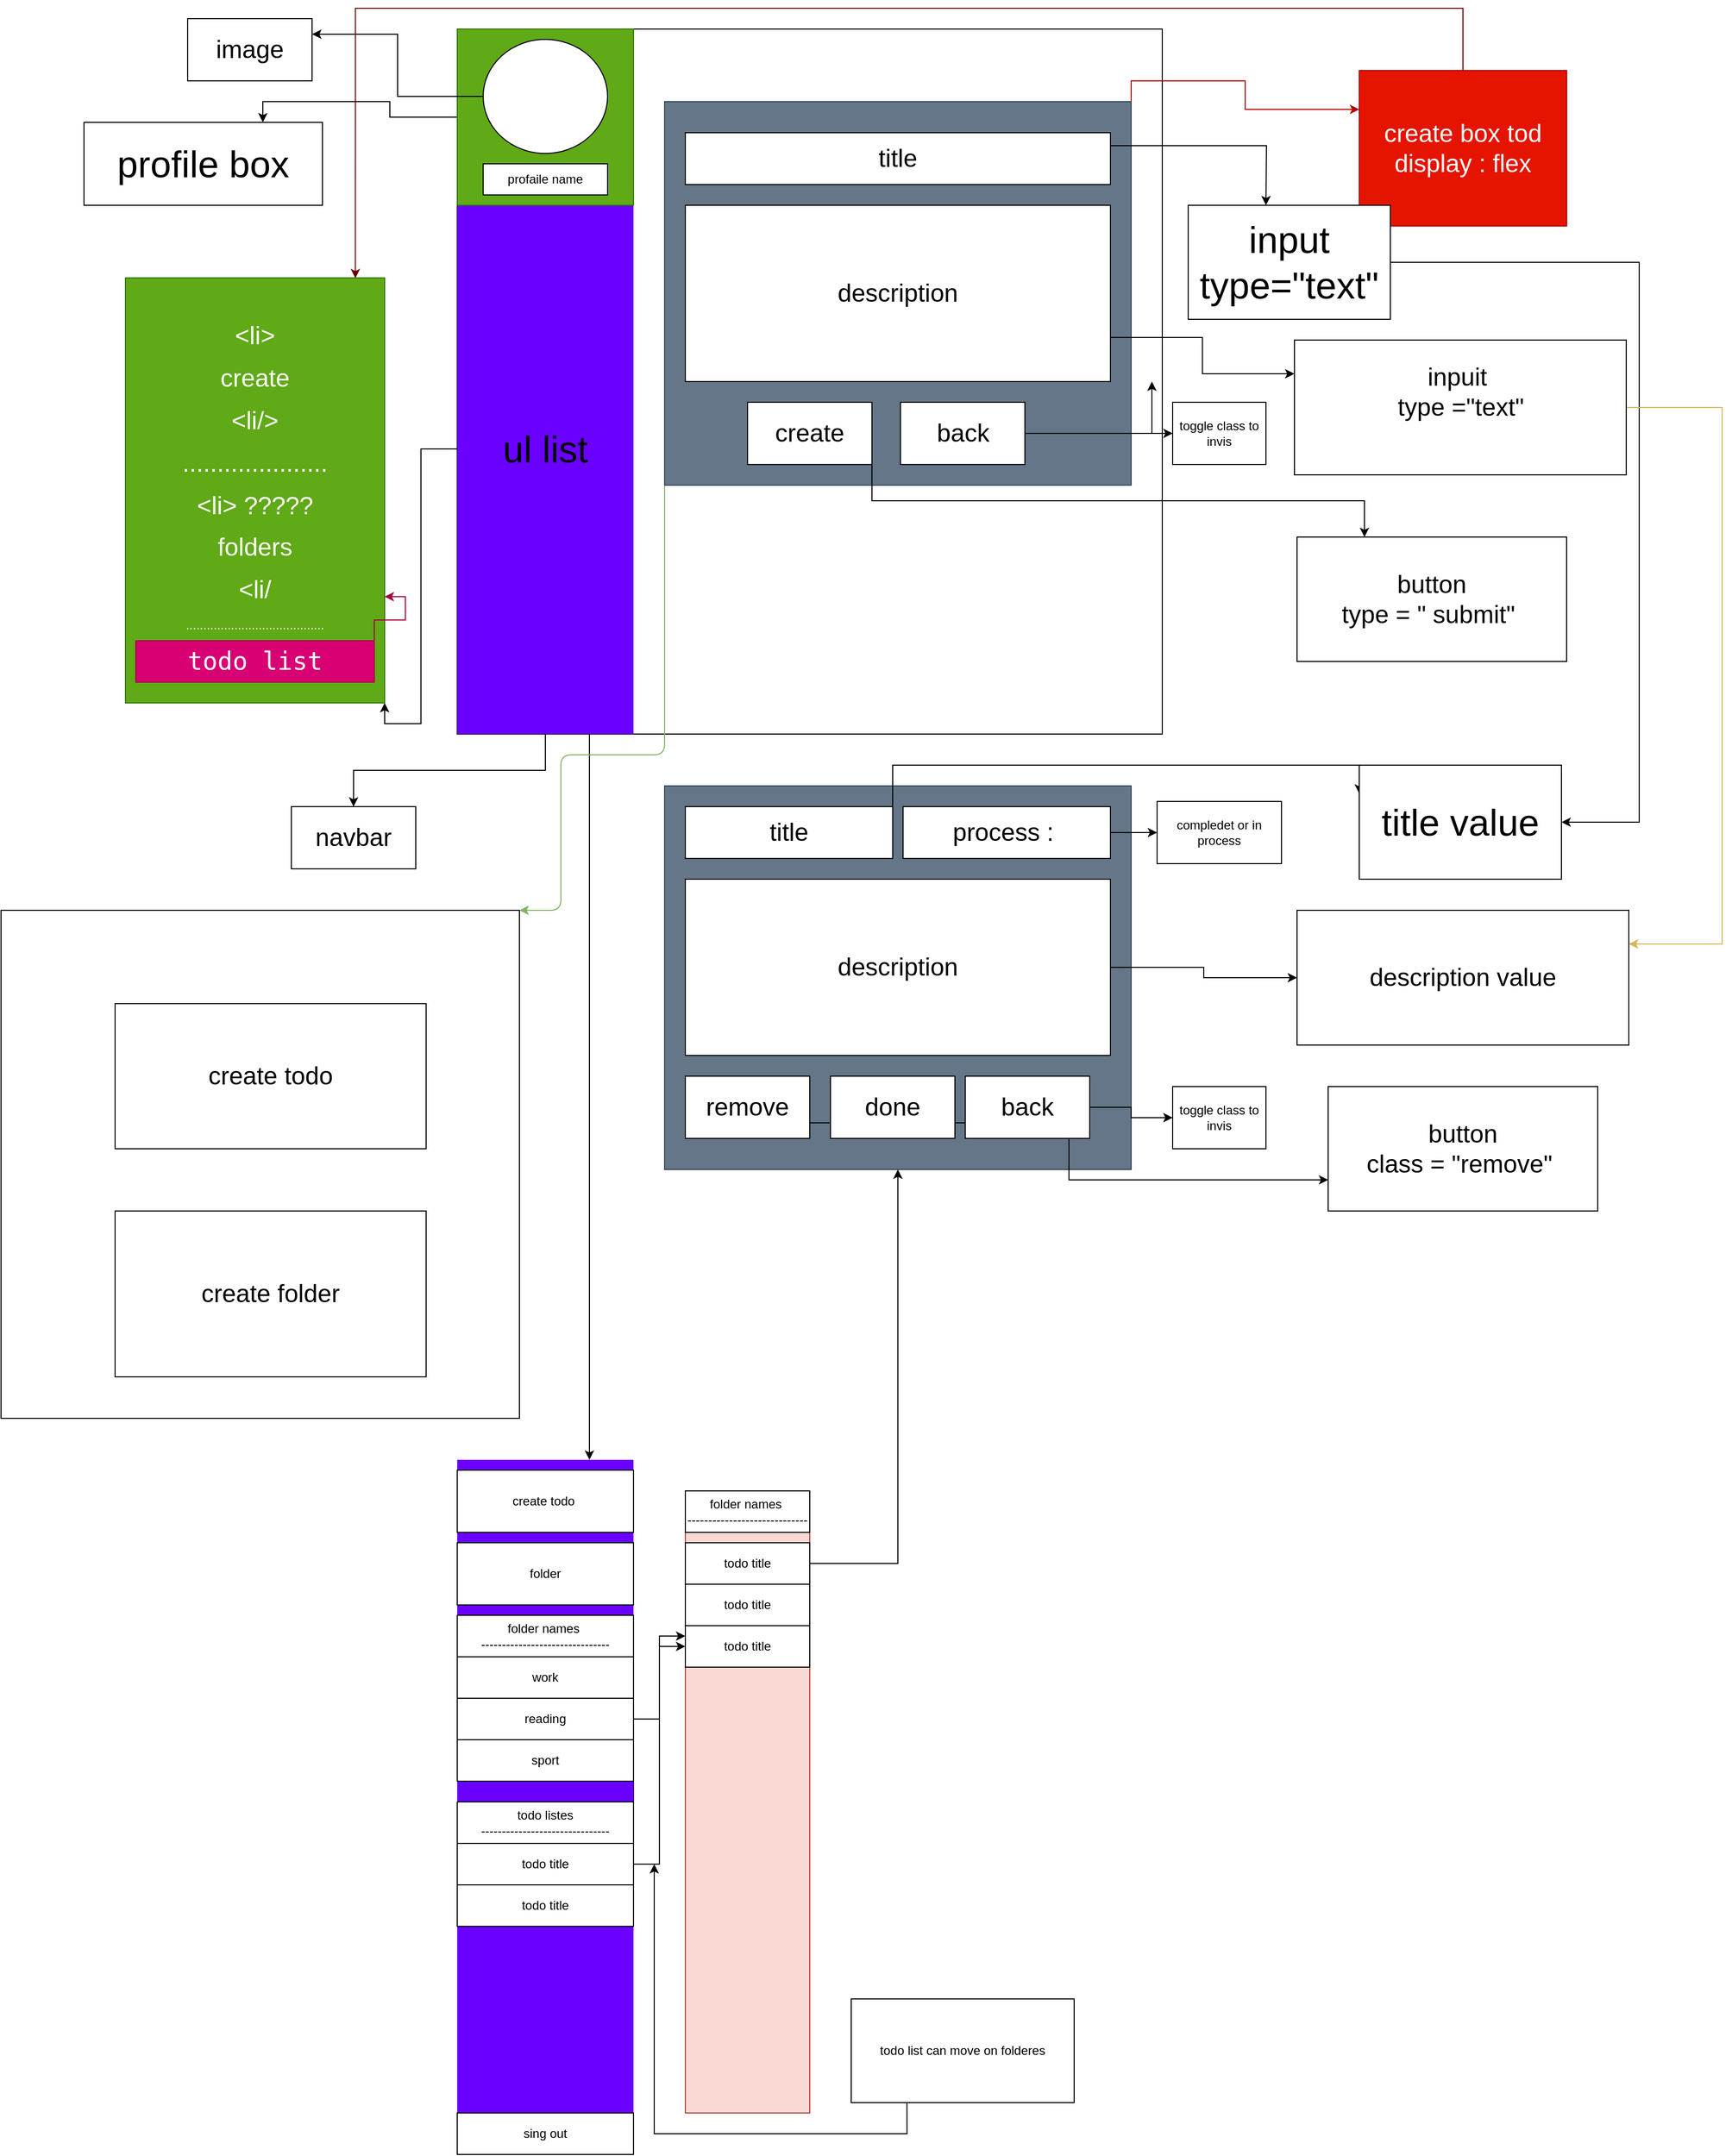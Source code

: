 <mxfile version="13.9.9" type="device"><diagram id="soRYf5IU2YV28QHzgF4Z" name="Page-1"><mxGraphModel dx="3060" dy="1343" grid="1" gridSize="10" guides="1" tooltips="1" connect="1" arrows="1" fold="1" page="1" pageScale="1" pageWidth="850" pageHeight="1100" math="0" shadow="0"><root><mxCell id="0"/><mxCell id="1" parent="0"/><mxCell id="wcgVE5dAAhWsLzOFIcn2-1" value="" style="whiteSpace=wrap;html=1;aspect=fixed;" parent="1" vertex="1"><mxGeometry x="-400" y="30" width="680" height="680" as="geometry"/></mxCell><mxCell id="wcgVE5dAAhWsLzOFIcn2-2" value="&lt;span style=&quot;font-size: 24px&quot;&gt;navbar&lt;br&gt;&lt;/span&gt;" style="rounded=0;whiteSpace=wrap;html=1;" parent="1" vertex="1"><mxGeometry x="-560" y="780" width="120" height="60" as="geometry"/></mxCell><mxCell id="wcgVE5dAAhWsLzOFIcn2-6" style="edgeStyle=orthogonalEdgeStyle;rounded=0;orthogonalLoop=1;jettySize=auto;html=1;exitX=0.5;exitY=1;exitDx=0;exitDy=0;entryX=0.5;entryY=0;entryDx=0;entryDy=0;" parent="1" source="wcgVE5dAAhWsLzOFIcn2-3" target="wcgVE5dAAhWsLzOFIcn2-2" edge="1"><mxGeometry relative="1" as="geometry"><mxPoint x="-315" y="830" as="targetPoint"/></mxGeometry></mxCell><mxCell id="Wy1WqBPB2_bPE5-Rw6UQ-10" style="edgeStyle=orthogonalEdgeStyle;rounded=0;orthogonalLoop=1;jettySize=auto;html=1;exitX=0.75;exitY=1;exitDx=0;exitDy=0;entryX=0.75;entryY=0;entryDx=0;entryDy=0;" parent="1" source="wcgVE5dAAhWsLzOFIcn2-3" target="Wy1WqBPB2_bPE5-Rw6UQ-7" edge="1"><mxGeometry relative="1" as="geometry"/></mxCell><mxCell id="wcgVE5dAAhWsLzOFIcn2-3" value="" style="rounded=0;whiteSpace=wrap;html=1;fillColor=#6a00ff;fontColor=#ffffff;strokeColor=none;" parent="1" vertex="1"><mxGeometry x="-400" y="40" width="170" height="670" as="geometry"/></mxCell><mxCell id="wcgVE5dAAhWsLzOFIcn2-8" style="edgeStyle=orthogonalEdgeStyle;rounded=0;orthogonalLoop=1;jettySize=auto;html=1;exitX=0;exitY=0.5;exitDx=0;exitDy=0;entryX=0.75;entryY=0;entryDx=0;entryDy=0;" parent="1" source="wcgVE5dAAhWsLzOFIcn2-7" target="wcgVE5dAAhWsLzOFIcn2-9" edge="1"><mxGeometry relative="1" as="geometry"><mxPoint x="-480" y="230" as="targetPoint"/></mxGeometry></mxCell><mxCell id="wcgVE5dAAhWsLzOFIcn2-7" value="" style="rounded=0;whiteSpace=wrap;html=1;fillColor=#60a917;strokeColor=#2D7600;fontColor=#ffffff;" parent="1" vertex="1"><mxGeometry x="-400" y="30" width="170" height="170" as="geometry"/></mxCell><mxCell id="wcgVE5dAAhWsLzOFIcn2-9" value="&lt;font style=&quot;font-size: 36px&quot;&gt;profile box&lt;/font&gt;" style="rounded=0;whiteSpace=wrap;html=1;" parent="1" vertex="1"><mxGeometry x="-760" y="120" width="230" height="80" as="geometry"/></mxCell><mxCell id="wcgVE5dAAhWsLzOFIcn2-12" style="edgeStyle=orthogonalEdgeStyle;rounded=0;orthogonalLoop=1;jettySize=auto;html=1;exitX=0;exitY=0.5;exitDx=0;exitDy=0;entryX=1;entryY=0.25;entryDx=0;entryDy=0;" parent="1" source="wcgVE5dAAhWsLzOFIcn2-11" target="wcgVE5dAAhWsLzOFIcn2-13" edge="1"><mxGeometry relative="1" as="geometry"><mxPoint x="-540" y="50" as="targetPoint"/></mxGeometry></mxCell><mxCell id="wcgVE5dAAhWsLzOFIcn2-11" value="" style="ellipse;whiteSpace=wrap;html=1;" parent="1" vertex="1"><mxGeometry x="-375" y="40" width="120" height="110" as="geometry"/></mxCell><mxCell id="wcgVE5dAAhWsLzOFIcn2-13" value="&lt;font style=&quot;font-size: 24px&quot;&gt;image&lt;/font&gt;" style="rounded=0;whiteSpace=wrap;html=1;" parent="1" vertex="1"><mxGeometry x="-660" y="20" width="120" height="60" as="geometry"/></mxCell><mxCell id="wcgVE5dAAhWsLzOFIcn2-14" value="profaile name" style="rounded=0;whiteSpace=wrap;html=1;" parent="1" vertex="1"><mxGeometry x="-375" y="160" width="120" height="30" as="geometry"/></mxCell><mxCell id="wcgVE5dAAhWsLzOFIcn2-16" style="edgeStyle=orthogonalEdgeStyle;rounded=0;orthogonalLoop=1;jettySize=auto;html=1;exitX=1;exitY=0;exitDx=0;exitDy=0;entryX=0;entryY=0.25;entryDx=0;entryDy=0;fillColor=#e51400;strokeColor=#B20000;" parent="1" source="wcgVE5dAAhWsLzOFIcn2-15" target="wcgVE5dAAhWsLzOFIcn2-17" edge="1"><mxGeometry relative="1" as="geometry"><mxPoint x="460" y="140" as="targetPoint"/></mxGeometry></mxCell><mxCell id="dwy9-TNj8Z2yCekTTz8A-10" style="edgeStyle=orthogonalEdgeStyle;rounded=1;orthogonalLoop=1;jettySize=auto;html=1;exitX=0;exitY=1;exitDx=0;exitDy=0;entryX=1;entryY=0;entryDx=0;entryDy=0;fillColor=#d5e8d4;strokeColor=#82b366;" parent="1" source="wcgVE5dAAhWsLzOFIcn2-15" target="dwy9-TNj8Z2yCekTTz8A-1" edge="1"><mxGeometry relative="1" as="geometry"><Array as="points"><mxPoint x="-200" y="730"/><mxPoint x="-300" y="730"/></Array></mxGeometry></mxCell><mxCell id="wcgVE5dAAhWsLzOFIcn2-15" value="" style="rounded=0;whiteSpace=wrap;html=1;fillColor=#647687;strokeColor=#314354;fontColor=#ffffff;" parent="1" vertex="1"><mxGeometry x="-200" y="100" width="450" height="370" as="geometry"/></mxCell><mxCell id="wcgVE5dAAhWsLzOFIcn2-43" style="edgeStyle=orthogonalEdgeStyle;rounded=0;orthogonalLoop=1;jettySize=auto;html=1;exitX=0.5;exitY=0;exitDx=0;exitDy=0;entryX=0.887;entryY=0.001;entryDx=0;entryDy=0;entryPerimeter=0;fillColor=#a20025;strokeColor=#6F0000;" parent="1" source="wcgVE5dAAhWsLzOFIcn2-17" target="wcgVE5dAAhWsLzOFIcn2-37" edge="1"><mxGeometry relative="1" as="geometry"><Array as="points"><mxPoint x="570" y="10"/><mxPoint x="-498" y="10"/></Array></mxGeometry></mxCell><mxCell id="wcgVE5dAAhWsLzOFIcn2-17" value="&lt;font style=&quot;font-size: 24px&quot;&gt;create box tod&lt;br&gt;display : flex&lt;br&gt;&lt;/font&gt;" style="rounded=0;whiteSpace=wrap;html=1;fillColor=#e51400;strokeColor=#B20000;fontColor=#ffffff;" parent="1" vertex="1"><mxGeometry x="470" y="70" width="200" height="150" as="geometry"/></mxCell><mxCell id="wcgVE5dAAhWsLzOFIcn2-27" style="edgeStyle=orthogonalEdgeStyle;rounded=0;orthogonalLoop=1;jettySize=auto;html=1;exitX=1;exitY=0.25;exitDx=0;exitDy=0;" parent="1" source="wcgVE5dAAhWsLzOFIcn2-18" edge="1"><mxGeometry relative="1" as="geometry"><mxPoint x="380" y="200" as="targetPoint"/></mxGeometry></mxCell><mxCell id="wcgVE5dAAhWsLzOFIcn2-18" value="&lt;font style=&quot;font-size: 24px&quot;&gt;title&lt;/font&gt;" style="rounded=0;whiteSpace=wrap;html=1;" parent="1" vertex="1"><mxGeometry x="-180" y="130" width="410" height="50" as="geometry"/></mxCell><mxCell id="wcgVE5dAAhWsLzOFIcn2-29" style="edgeStyle=orthogonalEdgeStyle;rounded=0;orthogonalLoop=1;jettySize=auto;html=1;exitX=1;exitY=0.75;exitDx=0;exitDy=0;entryX=0;entryY=0.25;entryDx=0;entryDy=0;" parent="1" source="wcgVE5dAAhWsLzOFIcn2-19" target="wcgVE5dAAhWsLzOFIcn2-30" edge="1"><mxGeometry relative="1" as="geometry"><mxPoint x="380" y="370" as="targetPoint"/></mxGeometry></mxCell><mxCell id="wcgVE5dAAhWsLzOFIcn2-19" value="&lt;font style=&quot;font-size: 24px&quot;&gt;description&lt;/font&gt;" style="rounded=0;whiteSpace=wrap;html=1;" parent="1" vertex="1"><mxGeometry x="-180" y="200" width="410" height="170" as="geometry"/></mxCell><mxCell id="wcgVE5dAAhWsLzOFIcn2-33" style="edgeStyle=orthogonalEdgeStyle;rounded=0;orthogonalLoop=1;jettySize=auto;html=1;exitX=1;exitY=1;exitDx=0;exitDy=0;entryX=0.25;entryY=0;entryDx=0;entryDy=0;" parent="1" source="wcgVE5dAAhWsLzOFIcn2-22" target="wcgVE5dAAhWsLzOFIcn2-34" edge="1"><mxGeometry relative="1" as="geometry"><mxPoint x="480" y="520" as="targetPoint"/></mxGeometry></mxCell><mxCell id="wcgVE5dAAhWsLzOFIcn2-22" value="&lt;font style=&quot;font-size: 24px&quot;&gt;create&lt;/font&gt;" style="rounded=0;whiteSpace=wrap;html=1;" parent="1" vertex="1"><mxGeometry x="-120" y="390" width="120" height="60" as="geometry"/></mxCell><mxCell id="wcgVE5dAAhWsLzOFIcn2-56" style="edgeStyle=orthogonalEdgeStyle;rounded=0;orthogonalLoop=1;jettySize=auto;html=1;exitX=1;exitY=0.5;exitDx=0;exitDy=0;entryX=1;entryY=0.5;entryDx=0;entryDy=0;" parent="1" source="wcgVE5dAAhWsLzOFIcn2-28" target="wcgVE5dAAhWsLzOFIcn2-52" edge="1"><mxGeometry relative="1" as="geometry"><Array as="points"><mxPoint x="740" y="255"/><mxPoint x="740" y="795"/></Array></mxGeometry></mxCell><mxCell id="wcgVE5dAAhWsLzOFIcn2-28" value="&lt;span style=&quot;font-size: 36px&quot;&gt;input type=&quot;text&quot;&lt;/span&gt;" style="rounded=0;whiteSpace=wrap;html=1;" parent="1" vertex="1"><mxGeometry x="305" y="200" width="195" height="110" as="geometry"/></mxCell><mxCell id="wcgVE5dAAhWsLzOFIcn2-57" style="edgeStyle=orthogonalEdgeStyle;rounded=0;orthogonalLoop=1;jettySize=auto;html=1;exitX=1;exitY=0.5;exitDx=0;exitDy=0;entryX=1;entryY=0.25;entryDx=0;entryDy=0;fillColor=#fff2cc;strokeColor=#d6b656;" parent="1" source="wcgVE5dAAhWsLzOFIcn2-30" target="wcgVE5dAAhWsLzOFIcn2-51" edge="1"><mxGeometry relative="1" as="geometry"><Array as="points"><mxPoint x="820" y="395"/><mxPoint x="820" y="913"/></Array></mxGeometry></mxCell><mxCell id="wcgVE5dAAhWsLzOFIcn2-30" value="&lt;span style=&quot;font-size: 24px&quot;&gt;inpuit&amp;nbsp;&lt;br&gt;type =&quot;text&quot;&lt;br&gt;&lt;br&gt;&lt;/span&gt;" style="rounded=0;whiteSpace=wrap;html=1;" parent="1" vertex="1"><mxGeometry x="407.5" y="330" width="320" height="130" as="geometry"/></mxCell><mxCell id="wcgVE5dAAhWsLzOFIcn2-34" value="&lt;font style=&quot;font-size: 24px&quot;&gt;button&lt;br&gt;type = &quot; submit&quot;&amp;nbsp;&lt;br&gt;&lt;/font&gt;" style="rounded=0;whiteSpace=wrap;html=1;" parent="1" vertex="1"><mxGeometry x="410" y="520" width="260" height="120" as="geometry"/></mxCell><mxCell id="wcgVE5dAAhWsLzOFIcn2-36" style="edgeStyle=orthogonalEdgeStyle;rounded=0;orthogonalLoop=1;jettySize=auto;html=1;exitX=0;exitY=0.5;exitDx=0;exitDy=0;entryX=1;entryY=1;entryDx=0;entryDy=0;" parent="1" source="wcgVE5dAAhWsLzOFIcn2-35" target="wcgVE5dAAhWsLzOFIcn2-37" edge="1"><mxGeometry relative="1" as="geometry"><mxPoint x="-470" y="330" as="targetPoint"/></mxGeometry></mxCell><mxCell id="wcgVE5dAAhWsLzOFIcn2-35" value="&lt;span style=&quot;font-size: 36px&quot;&gt;ul list&lt;br&gt;&lt;/span&gt;" style="rounded=0;whiteSpace=wrap;html=1;fillColor=none;strokeColor=none;" parent="1" vertex="1"><mxGeometry x="-400" y="200" width="170" height="470" as="geometry"/></mxCell><mxCell id="wcgVE5dAAhWsLzOFIcn2-37" value="&lt;blockquote&gt;&lt;span style=&quot;font-size: 24px&quot;&gt;&amp;lt;li&amp;gt;&lt;/span&gt;&lt;/blockquote&gt;&lt;blockquote&gt;&lt;span style=&quot;font-size: 24px&quot;&gt;create&lt;/span&gt;&lt;/blockquote&gt;&lt;blockquote&gt;&lt;span style=&quot;font-size: 24px&quot;&gt;&amp;lt;li/&amp;gt;&lt;/span&gt;&lt;/blockquote&gt;&lt;blockquote&gt;&lt;span style=&quot;font-size: 24px&quot;&gt;.....................&lt;/span&gt;&lt;/blockquote&gt;&lt;blockquote&gt;&lt;span style=&quot;font-size: 24px&quot;&gt;&amp;lt;li&amp;gt; ?????&lt;/span&gt;&lt;/blockquote&gt;&lt;blockquote&gt;&lt;span style=&quot;font-size: 24px&quot;&gt;folders&lt;/span&gt;&lt;/blockquote&gt;&lt;blockquote&gt;&lt;span style=&quot;font-size: 24px&quot;&gt;&amp;lt;li/&lt;/span&gt;&lt;/blockquote&gt;&lt;blockquote&gt;........................................&lt;/blockquote&gt;&lt;pre&gt;&lt;br&gt;&lt;/pre&gt;&lt;div style=&quot;text-align: justify&quot;&gt;&lt;/div&gt;" style="rounded=0;whiteSpace=wrap;html=1;fillColor=#60a917;strokeColor=#2D7600;fontColor=#ffffff;" parent="1" vertex="1"><mxGeometry x="-720" y="270" width="250" height="410" as="geometry"/></mxCell><mxCell id="wcgVE5dAAhWsLzOFIcn2-41" style="edgeStyle=orthogonalEdgeStyle;rounded=0;orthogonalLoop=1;jettySize=auto;html=1;exitX=1;exitY=0;exitDx=0;exitDy=0;entryX=1;entryY=0.75;entryDx=0;entryDy=0;fillColor=#d80073;strokeColor=#A50040;" parent="1" source="wcgVE5dAAhWsLzOFIcn2-40" target="wcgVE5dAAhWsLzOFIcn2-37" edge="1"><mxGeometry relative="1" as="geometry"/></mxCell><mxCell id="wcgVE5dAAhWsLzOFIcn2-40" value="&lt;pre&gt;&lt;span style=&quot;font-size: 24px&quot;&gt;todo list&lt;/span&gt;&lt;/pre&gt;" style="rounded=0;whiteSpace=wrap;html=1;fillColor=#d80073;strokeColor=#A50040;fontColor=#ffffff;" parent="1" vertex="1"><mxGeometry x="-710" y="620" width="230" height="40" as="geometry"/></mxCell><mxCell id="wcgVE5dAAhWsLzOFIcn2-46" value="" style="rounded=0;whiteSpace=wrap;html=1;fillColor=#647687;strokeColor=#314354;fontColor=#ffffff;" parent="1" vertex="1"><mxGeometry x="-200" y="760" width="450" height="370" as="geometry"/></mxCell><mxCell id="wcgVE5dAAhWsLzOFIcn2-53" style="edgeStyle=orthogonalEdgeStyle;rounded=0;orthogonalLoop=1;jettySize=auto;html=1;exitX=1;exitY=0.5;exitDx=0;exitDy=0;entryX=0;entryY=0.25;entryDx=0;entryDy=0;" parent="1" source="wcgVE5dAAhWsLzOFIcn2-47" target="wcgVE5dAAhWsLzOFIcn2-52" edge="1"><mxGeometry relative="1" as="geometry"><Array as="points"><mxPoint x="20" y="740"/><mxPoint x="470" y="740"/></Array></mxGeometry></mxCell><mxCell id="wcgVE5dAAhWsLzOFIcn2-47" value="&lt;font style=&quot;font-size: 24px&quot;&gt;title&lt;/font&gt;" style="rounded=0;whiteSpace=wrap;html=1;" parent="1" vertex="1"><mxGeometry x="-180" y="780" width="200" height="50" as="geometry"/></mxCell><mxCell id="wcgVE5dAAhWsLzOFIcn2-54" style="edgeStyle=orthogonalEdgeStyle;rounded=0;orthogonalLoop=1;jettySize=auto;html=1;exitX=1;exitY=0.5;exitDx=0;exitDy=0;" parent="1" source="wcgVE5dAAhWsLzOFIcn2-48" target="wcgVE5dAAhWsLzOFIcn2-51" edge="1"><mxGeometry relative="1" as="geometry"/></mxCell><mxCell id="wcgVE5dAAhWsLzOFIcn2-48" value="&lt;font style=&quot;font-size: 24px&quot;&gt;description&lt;/font&gt;" style="rounded=0;whiteSpace=wrap;html=1;" parent="1" vertex="1"><mxGeometry x="-180" y="850" width="410" height="170" as="geometry"/></mxCell><mxCell id="wcgVE5dAAhWsLzOFIcn2-55" style="edgeStyle=orthogonalEdgeStyle;rounded=0;orthogonalLoop=1;jettySize=auto;html=1;exitX=1;exitY=0.75;exitDx=0;exitDy=0;entryX=0;entryY=0.75;entryDx=0;entryDy=0;" parent="1" source="wcgVE5dAAhWsLzOFIcn2-49" target="wcgVE5dAAhWsLzOFIcn2-50" edge="1"><mxGeometry relative="1" as="geometry"/></mxCell><mxCell id="wcgVE5dAAhWsLzOFIcn2-49" value="&lt;font style=&quot;font-size: 24px&quot;&gt;remove&lt;/font&gt;" style="rounded=0;whiteSpace=wrap;html=1;" parent="1" vertex="1"><mxGeometry x="-180" y="1040" width="120" height="60" as="geometry"/></mxCell><mxCell id="wcgVE5dAAhWsLzOFIcn2-50" value="&lt;font style=&quot;font-size: 24px&quot;&gt;button&lt;br&gt;class = &quot;remove&quot;&amp;nbsp;&lt;br&gt;&lt;/font&gt;" style="rounded=0;whiteSpace=wrap;html=1;" parent="1" vertex="1"><mxGeometry x="440" y="1050" width="260" height="120" as="geometry"/></mxCell><mxCell id="wcgVE5dAAhWsLzOFIcn2-51" value="&lt;span style=&quot;font-size: 24px&quot;&gt;description value&lt;br&gt;&lt;/span&gt;" style="rounded=0;whiteSpace=wrap;html=1;" parent="1" vertex="1"><mxGeometry x="410" y="880" width="320" height="130" as="geometry"/></mxCell><mxCell id="wcgVE5dAAhWsLzOFIcn2-52" value="&lt;span style=&quot;font-size: 36px&quot;&gt;title value&lt;/span&gt;" style="rounded=0;whiteSpace=wrap;html=1;" parent="1" vertex="1"><mxGeometry x="470" y="740" width="195" height="110" as="geometry"/></mxCell><mxCell id="dwy9-TNj8Z2yCekTTz8A-1" value="" style="rounded=0;whiteSpace=wrap;html=1;" parent="1" vertex="1"><mxGeometry x="-840" y="880" width="500" height="490" as="geometry"/></mxCell><mxCell id="dwy9-TNj8Z2yCekTTz8A-8" value="&lt;span style=&quot;font-size: 24px&quot;&gt;create todo&lt;/span&gt;" style="rounded=0;whiteSpace=wrap;html=1;" parent="1" vertex="1"><mxGeometry x="-730" y="970" width="300" height="140" as="geometry"/></mxCell><mxCell id="dwy9-TNj8Z2yCekTTz8A-9" value="&lt;font style=&quot;font-size: 24px&quot;&gt;create folder&lt;/font&gt;" style="rounded=0;whiteSpace=wrap;html=1;" parent="1" vertex="1"><mxGeometry x="-730" y="1170" width="300" height="160" as="geometry"/></mxCell><mxCell id="Wy1WqBPB2_bPE5-Rw6UQ-18" style="edgeStyle=orthogonalEdgeStyle;rounded=0;orthogonalLoop=1;jettySize=auto;html=1;exitX=1;exitY=0.5;exitDx=0;exitDy=0;entryX=0;entryY=0.5;entryDx=0;entryDy=0;" parent="1" source="Wy1WqBPB2_bPE5-Rw6UQ-7" target="Wy1WqBPB2_bPE5-Rw6UQ-24" edge="1"><mxGeometry relative="1" as="geometry"><Array as="points"><mxPoint x="-230" y="1660"/><mxPoint x="-205" y="1660"/><mxPoint x="-205" y="1590"/></Array></mxGeometry></mxCell><mxCell id="Wy1WqBPB2_bPE5-Rw6UQ-7" value="" style="rounded=0;whiteSpace=wrap;html=1;fillColor=#6a00ff;fontColor=#ffffff;strokeColor=none;" parent="1" vertex="1"><mxGeometry x="-400" y="1410" width="170" height="670" as="geometry"/></mxCell><mxCell id="Wy1WqBPB2_bPE5-Rw6UQ-11" value="create todo&amp;nbsp;" style="rounded=0;whiteSpace=wrap;html=1;" parent="1" vertex="1"><mxGeometry x="-400" y="1420" width="170" height="60" as="geometry"/></mxCell><mxCell id="Wy1WqBPB2_bPE5-Rw6UQ-12" value="folder" style="rounded=0;whiteSpace=wrap;html=1;" parent="1" vertex="1"><mxGeometry x="-400" y="1490" width="170" height="60" as="geometry"/></mxCell><mxCell id="Wy1WqBPB2_bPE5-Rw6UQ-13" value="folder names&amp;nbsp;&lt;br&gt;-------------------------------" style="rounded=0;whiteSpace=wrap;html=1;" parent="1" vertex="1"><mxGeometry x="-400" y="1560" width="170" height="40" as="geometry"/></mxCell><mxCell id="Wy1WqBPB2_bPE5-Rw6UQ-14" value="work" style="rounded=0;whiteSpace=wrap;html=1;" parent="1" vertex="1"><mxGeometry x="-400" y="1600" width="170" height="40" as="geometry"/></mxCell><mxCell id="Wy1WqBPB2_bPE5-Rw6UQ-15" value="reading" style="rounded=0;whiteSpace=wrap;html=1;" parent="1" vertex="1"><mxGeometry x="-400" y="1640" width="170" height="40" as="geometry"/></mxCell><mxCell id="Wy1WqBPB2_bPE5-Rw6UQ-16" value="sport" style="rounded=0;whiteSpace=wrap;html=1;" parent="1" vertex="1"><mxGeometry x="-400" y="1680" width="170" height="40" as="geometry"/></mxCell><mxCell id="Wy1WqBPB2_bPE5-Rw6UQ-17" value="" style="rounded=0;whiteSpace=wrap;html=1;fillColor=#fad9d5;strokeColor=#ae4132;" parent="1" vertex="1"><mxGeometry x="-180" y="1440" width="120" height="600" as="geometry"/></mxCell><mxCell id="Wy1WqBPB2_bPE5-Rw6UQ-19" value="folder names&amp;nbsp;&lt;br&gt;-----------------------------" style="rounded=0;whiteSpace=wrap;html=1;" parent="1" vertex="1"><mxGeometry x="-180" y="1440" width="120" height="40" as="geometry"/></mxCell><mxCell id="Wy1WqBPB2_bPE5-Rw6UQ-22" style="edgeStyle=orthogonalEdgeStyle;rounded=0;orthogonalLoop=1;jettySize=auto;html=1;exitX=1;exitY=0.5;exitDx=0;exitDy=0;entryX=0.5;entryY=1;entryDx=0;entryDy=0;" parent="1" source="Wy1WqBPB2_bPE5-Rw6UQ-21" target="wcgVE5dAAhWsLzOFIcn2-46" edge="1"><mxGeometry relative="1" as="geometry"/></mxCell><mxCell id="Wy1WqBPB2_bPE5-Rw6UQ-21" value="todo title" style="rounded=0;whiteSpace=wrap;html=1;" parent="1" vertex="1"><mxGeometry x="-180" y="1490" width="120" height="40" as="geometry"/></mxCell><mxCell id="Wy1WqBPB2_bPE5-Rw6UQ-23" value="todo title" style="rounded=0;whiteSpace=wrap;html=1;" parent="1" vertex="1"><mxGeometry x="-180" y="1530" width="120" height="40" as="geometry"/></mxCell><mxCell id="Wy1WqBPB2_bPE5-Rw6UQ-24" value="todo title" style="rounded=0;whiteSpace=wrap;html=1;" parent="1" vertex="1"><mxGeometry x="-180" y="1570" width="120" height="40" as="geometry"/></mxCell><mxCell id="Wy1WqBPB2_bPE5-Rw6UQ-25" value="todo listes&lt;br&gt;-------------------------------" style="rounded=0;whiteSpace=wrap;html=1;" parent="1" vertex="1"><mxGeometry x="-400" y="1740" width="170" height="40" as="geometry"/></mxCell><mxCell id="Wy1WqBPB2_bPE5-Rw6UQ-28" style="edgeStyle=orthogonalEdgeStyle;rounded=0;orthogonalLoop=1;jettySize=auto;html=1;exitX=1;exitY=0.5;exitDx=0;exitDy=0;entryX=0;entryY=0.25;entryDx=0;entryDy=0;" parent="1" source="Wy1WqBPB2_bPE5-Rw6UQ-26" target="Wy1WqBPB2_bPE5-Rw6UQ-24" edge="1"><mxGeometry relative="1" as="geometry"><mxPoint x="-190" y="1570" as="targetPoint"/></mxGeometry></mxCell><mxCell id="Wy1WqBPB2_bPE5-Rw6UQ-26" value="todo title" style="rounded=0;whiteSpace=wrap;html=1;" parent="1" vertex="1"><mxGeometry x="-400" y="1780" width="170" height="40" as="geometry"/></mxCell><mxCell id="Wy1WqBPB2_bPE5-Rw6UQ-27" value="todo title" style="rounded=0;whiteSpace=wrap;html=1;" parent="1" vertex="1"><mxGeometry x="-400" y="1820" width="170" height="40" as="geometry"/></mxCell><mxCell id="Wy1WqBPB2_bPE5-Rw6UQ-31" style="edgeStyle=orthogonalEdgeStyle;rounded=0;orthogonalLoop=1;jettySize=auto;html=1;exitX=0.25;exitY=1;exitDx=0;exitDy=0;" parent="1" source="Wy1WqBPB2_bPE5-Rw6UQ-29" edge="1"><mxGeometry relative="1" as="geometry"><mxPoint x="-210" y="1800" as="targetPoint"/><Array as="points"><mxPoint x="19" y="2060"/><mxPoint x="-220" y="2060"/></Array></mxGeometry></mxCell><mxCell id="Wy1WqBPB2_bPE5-Rw6UQ-29" value="todo list can move on folderes" style="rounded=0;whiteSpace=wrap;html=1;" parent="1" vertex="1"><mxGeometry x="-20" y="1930" width="215" height="100" as="geometry"/></mxCell><mxCell id="Wy1WqBPB2_bPE5-Rw6UQ-33" value="sing out" style="rounded=0;whiteSpace=wrap;html=1;" parent="1" vertex="1"><mxGeometry x="-400" y="2040" width="170" height="40" as="geometry"/></mxCell><mxCell id="nWyEYrYDfvStqOrzgPQe-2" style="edgeStyle=orthogonalEdgeStyle;rounded=0;orthogonalLoop=1;jettySize=auto;html=1;exitX=1;exitY=0.5;exitDx=0;exitDy=0;" parent="1" source="nWyEYrYDfvStqOrzgPQe-1" target="nWyEYrYDfvStqOrzgPQe-3" edge="1"><mxGeometry relative="1" as="geometry"><mxPoint x="300" y="420" as="targetPoint"/></mxGeometry></mxCell><mxCell id="nWyEYrYDfvStqOrzgPQe-1" value="&lt;font style=&quot;font-size: 24px&quot;&gt;back&lt;/font&gt;" style="rounded=0;whiteSpace=wrap;html=1;" parent="1" vertex="1"><mxGeometry x="27.5" y="390" width="120" height="60" as="geometry"/></mxCell><mxCell id="50GIoPg6Txe1W5VIigJZ-1" value="" style="edgeStyle=orthogonalEdgeStyle;rounded=0;orthogonalLoop=1;jettySize=auto;html=1;" parent="1" source="nWyEYrYDfvStqOrzgPQe-3" target="wcgVE5dAAhWsLzOFIcn2-1" edge="1"><mxGeometry relative="1" as="geometry"/></mxCell><mxCell id="nWyEYrYDfvStqOrzgPQe-3" value="toggle class to invis" style="rounded=0;whiteSpace=wrap;html=1;" parent="1" vertex="1"><mxGeometry x="290" y="390" width="90" height="60" as="geometry"/></mxCell><mxCell id="nWyEYrYDfvStqOrzgPQe-4" style="edgeStyle=orthogonalEdgeStyle;rounded=0;orthogonalLoop=1;jettySize=auto;html=1;exitX=1;exitY=0.5;exitDx=0;exitDy=0;" parent="1" source="nWyEYrYDfvStqOrzgPQe-5" target="nWyEYrYDfvStqOrzgPQe-6" edge="1"><mxGeometry relative="1" as="geometry"><mxPoint x="300" y="1080" as="targetPoint"/></mxGeometry></mxCell><mxCell id="nWyEYrYDfvStqOrzgPQe-5" value="&lt;font style=&quot;font-size: 24px&quot;&gt;back&lt;/font&gt;" style="rounded=0;whiteSpace=wrap;html=1;" parent="1" vertex="1"><mxGeometry x="90" y="1040" width="120" height="60" as="geometry"/></mxCell><mxCell id="nWyEYrYDfvStqOrzgPQe-6" value="toggle class to invis" style="rounded=0;whiteSpace=wrap;html=1;" parent="1" vertex="1"><mxGeometry x="290" y="1050" width="90" height="60" as="geometry"/></mxCell><mxCell id="5GPVWv-RKyu2_SYKeEUg-1" value="&lt;font style=&quot;font-size: 24px&quot;&gt;done&lt;/font&gt;" style="rounded=0;whiteSpace=wrap;html=1;" parent="1" vertex="1"><mxGeometry x="-40" y="1040" width="120" height="60" as="geometry"/></mxCell><mxCell id="mkou_PxfZJ7A3hEJyQdC-3" style="edgeStyle=orthogonalEdgeStyle;rounded=0;orthogonalLoop=1;jettySize=auto;html=1;exitX=1;exitY=0.5;exitDx=0;exitDy=0;" edge="1" parent="1" source="mkou_PxfZJ7A3hEJyQdC-2" target="mkou_PxfZJ7A3hEJyQdC-4"><mxGeometry relative="1" as="geometry"><mxPoint x="320" y="805" as="targetPoint"/></mxGeometry></mxCell><mxCell id="mkou_PxfZJ7A3hEJyQdC-2" value="&lt;font style=&quot;font-size: 24px&quot;&gt;process :&amp;nbsp;&lt;/font&gt;" style="rounded=0;whiteSpace=wrap;html=1;" vertex="1" parent="1"><mxGeometry x="30" y="780" width="200" height="50" as="geometry"/></mxCell><mxCell id="mkou_PxfZJ7A3hEJyQdC-4" value="compledet or in process" style="rounded=0;whiteSpace=wrap;html=1;" vertex="1" parent="1"><mxGeometry x="275" y="775" width="120" height="60" as="geometry"/></mxCell></root></mxGraphModel></diagram></mxfile>